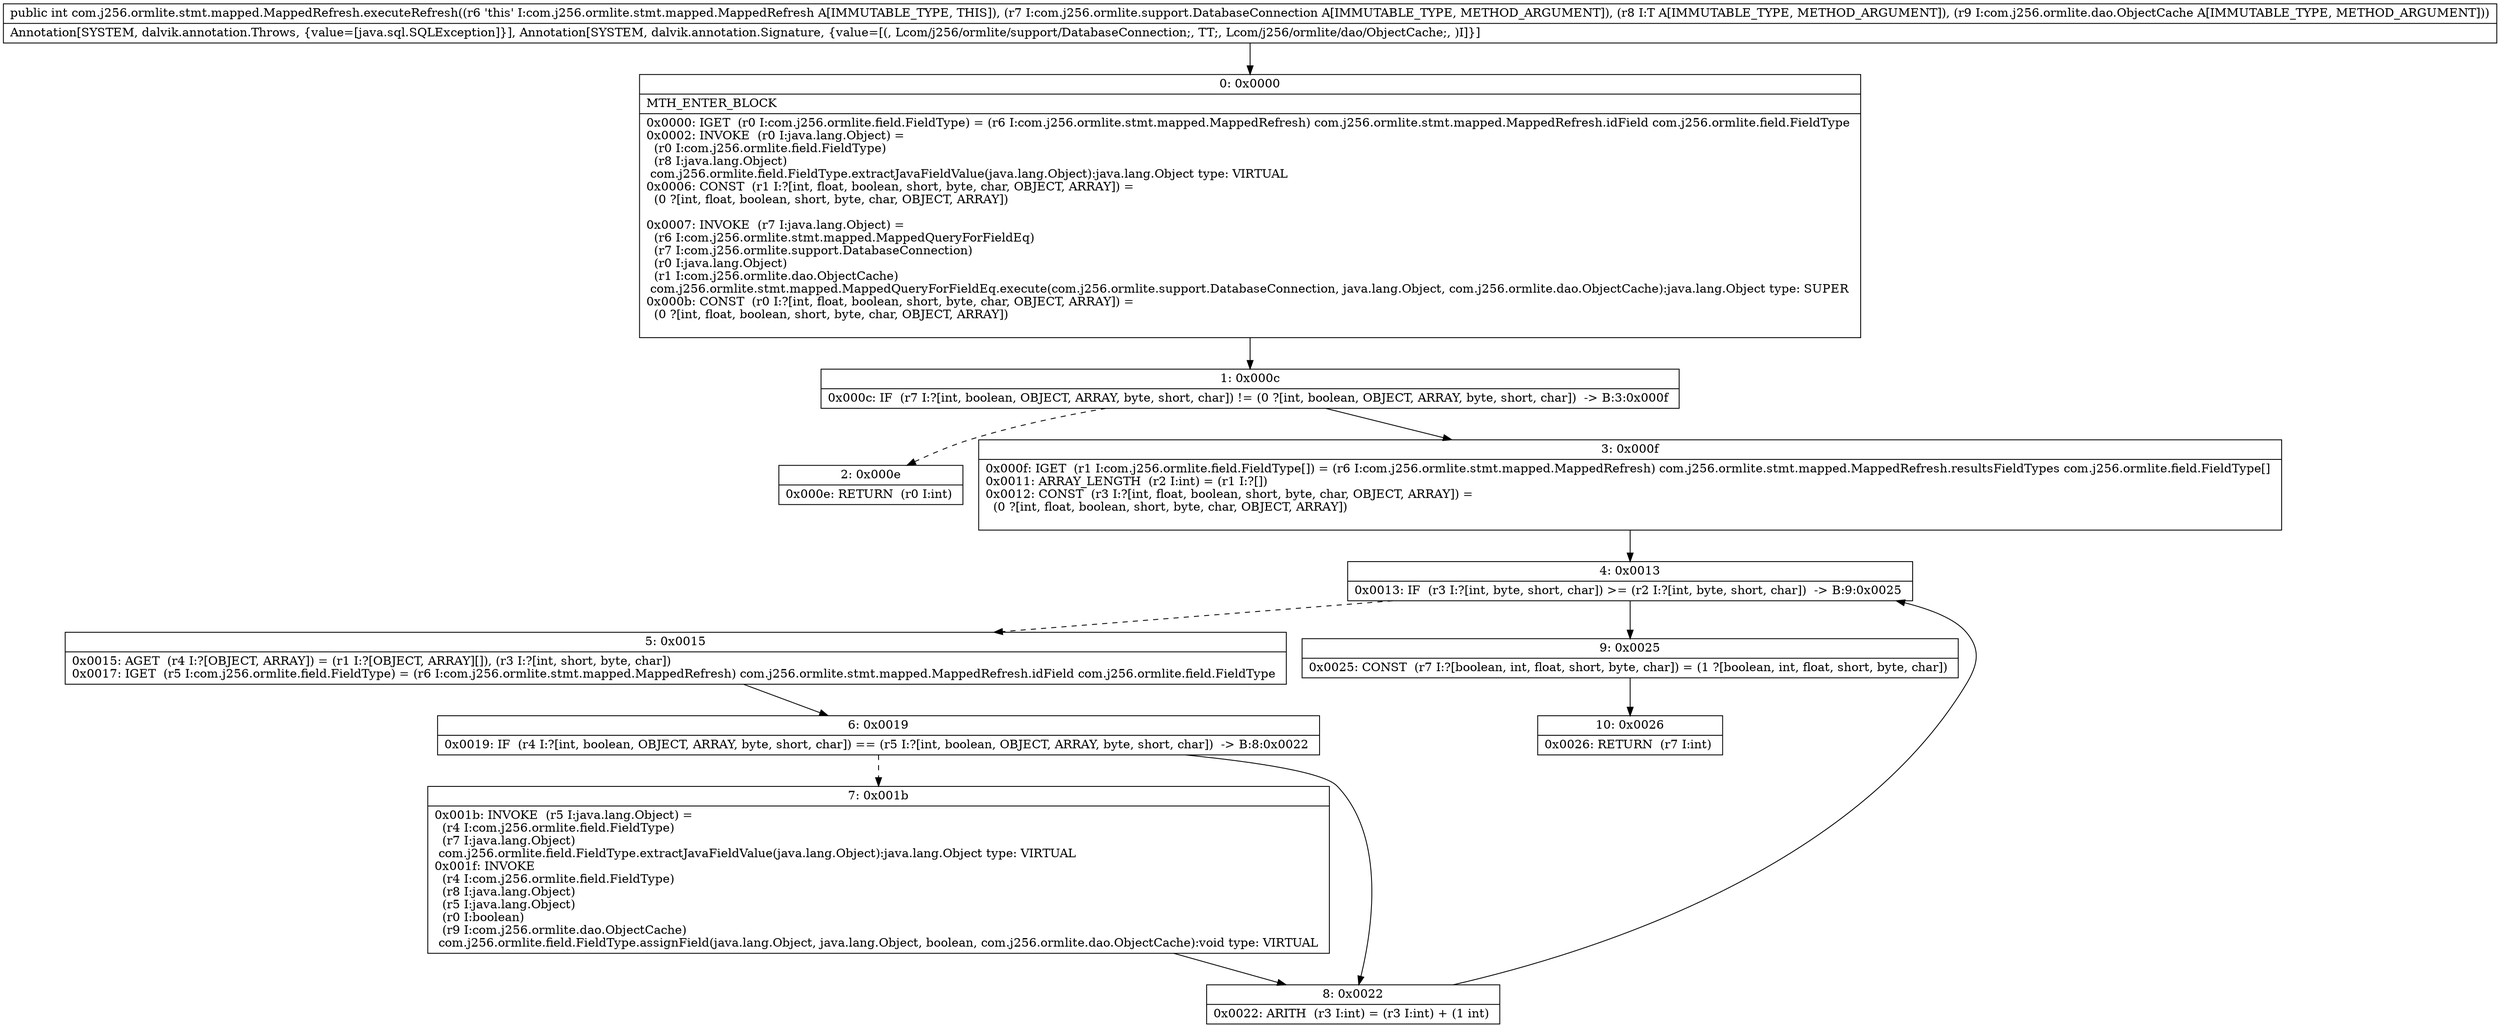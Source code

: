 digraph "CFG forcom.j256.ormlite.stmt.mapped.MappedRefresh.executeRefresh(Lcom\/j256\/ormlite\/support\/DatabaseConnection;Ljava\/lang\/Object;Lcom\/j256\/ormlite\/dao\/ObjectCache;)I" {
Node_0 [shape=record,label="{0\:\ 0x0000|MTH_ENTER_BLOCK\l|0x0000: IGET  (r0 I:com.j256.ormlite.field.FieldType) = (r6 I:com.j256.ormlite.stmt.mapped.MappedRefresh) com.j256.ormlite.stmt.mapped.MappedRefresh.idField com.j256.ormlite.field.FieldType \l0x0002: INVOKE  (r0 I:java.lang.Object) = \l  (r0 I:com.j256.ormlite.field.FieldType)\l  (r8 I:java.lang.Object)\l com.j256.ormlite.field.FieldType.extractJavaFieldValue(java.lang.Object):java.lang.Object type: VIRTUAL \l0x0006: CONST  (r1 I:?[int, float, boolean, short, byte, char, OBJECT, ARRAY]) = \l  (0 ?[int, float, boolean, short, byte, char, OBJECT, ARRAY])\l \l0x0007: INVOKE  (r7 I:java.lang.Object) = \l  (r6 I:com.j256.ormlite.stmt.mapped.MappedQueryForFieldEq)\l  (r7 I:com.j256.ormlite.support.DatabaseConnection)\l  (r0 I:java.lang.Object)\l  (r1 I:com.j256.ormlite.dao.ObjectCache)\l com.j256.ormlite.stmt.mapped.MappedQueryForFieldEq.execute(com.j256.ormlite.support.DatabaseConnection, java.lang.Object, com.j256.ormlite.dao.ObjectCache):java.lang.Object type: SUPER \l0x000b: CONST  (r0 I:?[int, float, boolean, short, byte, char, OBJECT, ARRAY]) = \l  (0 ?[int, float, boolean, short, byte, char, OBJECT, ARRAY])\l \l}"];
Node_1 [shape=record,label="{1\:\ 0x000c|0x000c: IF  (r7 I:?[int, boolean, OBJECT, ARRAY, byte, short, char]) != (0 ?[int, boolean, OBJECT, ARRAY, byte, short, char])  \-\> B:3:0x000f \l}"];
Node_2 [shape=record,label="{2\:\ 0x000e|0x000e: RETURN  (r0 I:int) \l}"];
Node_3 [shape=record,label="{3\:\ 0x000f|0x000f: IGET  (r1 I:com.j256.ormlite.field.FieldType[]) = (r6 I:com.j256.ormlite.stmt.mapped.MappedRefresh) com.j256.ormlite.stmt.mapped.MappedRefresh.resultsFieldTypes com.j256.ormlite.field.FieldType[] \l0x0011: ARRAY_LENGTH  (r2 I:int) = (r1 I:?[]) \l0x0012: CONST  (r3 I:?[int, float, boolean, short, byte, char, OBJECT, ARRAY]) = \l  (0 ?[int, float, boolean, short, byte, char, OBJECT, ARRAY])\l \l}"];
Node_4 [shape=record,label="{4\:\ 0x0013|0x0013: IF  (r3 I:?[int, byte, short, char]) \>= (r2 I:?[int, byte, short, char])  \-\> B:9:0x0025 \l}"];
Node_5 [shape=record,label="{5\:\ 0x0015|0x0015: AGET  (r4 I:?[OBJECT, ARRAY]) = (r1 I:?[OBJECT, ARRAY][]), (r3 I:?[int, short, byte, char]) \l0x0017: IGET  (r5 I:com.j256.ormlite.field.FieldType) = (r6 I:com.j256.ormlite.stmt.mapped.MappedRefresh) com.j256.ormlite.stmt.mapped.MappedRefresh.idField com.j256.ormlite.field.FieldType \l}"];
Node_6 [shape=record,label="{6\:\ 0x0019|0x0019: IF  (r4 I:?[int, boolean, OBJECT, ARRAY, byte, short, char]) == (r5 I:?[int, boolean, OBJECT, ARRAY, byte, short, char])  \-\> B:8:0x0022 \l}"];
Node_7 [shape=record,label="{7\:\ 0x001b|0x001b: INVOKE  (r5 I:java.lang.Object) = \l  (r4 I:com.j256.ormlite.field.FieldType)\l  (r7 I:java.lang.Object)\l com.j256.ormlite.field.FieldType.extractJavaFieldValue(java.lang.Object):java.lang.Object type: VIRTUAL \l0x001f: INVOKE  \l  (r4 I:com.j256.ormlite.field.FieldType)\l  (r8 I:java.lang.Object)\l  (r5 I:java.lang.Object)\l  (r0 I:boolean)\l  (r9 I:com.j256.ormlite.dao.ObjectCache)\l com.j256.ormlite.field.FieldType.assignField(java.lang.Object, java.lang.Object, boolean, com.j256.ormlite.dao.ObjectCache):void type: VIRTUAL \l}"];
Node_8 [shape=record,label="{8\:\ 0x0022|0x0022: ARITH  (r3 I:int) = (r3 I:int) + (1 int) \l}"];
Node_9 [shape=record,label="{9\:\ 0x0025|0x0025: CONST  (r7 I:?[boolean, int, float, short, byte, char]) = (1 ?[boolean, int, float, short, byte, char]) \l}"];
Node_10 [shape=record,label="{10\:\ 0x0026|0x0026: RETURN  (r7 I:int) \l}"];
MethodNode[shape=record,label="{public int com.j256.ormlite.stmt.mapped.MappedRefresh.executeRefresh((r6 'this' I:com.j256.ormlite.stmt.mapped.MappedRefresh A[IMMUTABLE_TYPE, THIS]), (r7 I:com.j256.ormlite.support.DatabaseConnection A[IMMUTABLE_TYPE, METHOD_ARGUMENT]), (r8 I:T A[IMMUTABLE_TYPE, METHOD_ARGUMENT]), (r9 I:com.j256.ormlite.dao.ObjectCache A[IMMUTABLE_TYPE, METHOD_ARGUMENT]))  | Annotation[SYSTEM, dalvik.annotation.Throws, \{value=[java.sql.SQLException]\}], Annotation[SYSTEM, dalvik.annotation.Signature, \{value=[(, Lcom\/j256\/ormlite\/support\/DatabaseConnection;, TT;, Lcom\/j256\/ormlite\/dao\/ObjectCache;, )I]\}]\l}"];
MethodNode -> Node_0;
Node_0 -> Node_1;
Node_1 -> Node_2[style=dashed];
Node_1 -> Node_3;
Node_3 -> Node_4;
Node_4 -> Node_5[style=dashed];
Node_4 -> Node_9;
Node_5 -> Node_6;
Node_6 -> Node_7[style=dashed];
Node_6 -> Node_8;
Node_7 -> Node_8;
Node_8 -> Node_4;
Node_9 -> Node_10;
}

